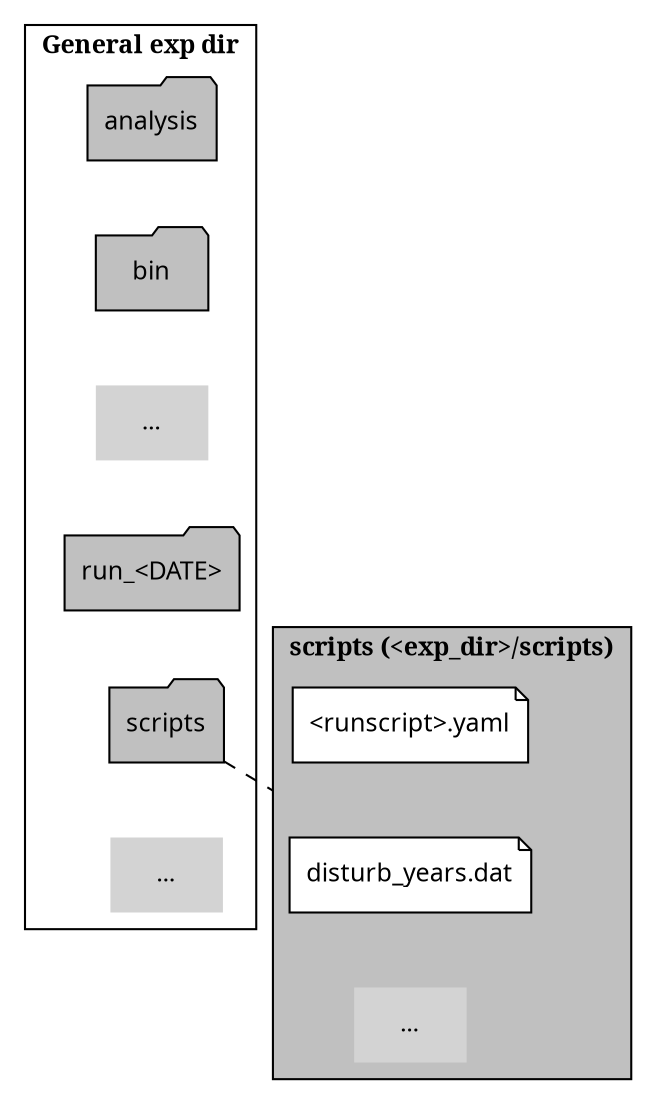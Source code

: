 digraph "echam_disturbance" {
    size="10.0";
    graph [fontname="Verdana", fontsize="12"];
    node [fontname="Verdana", fontsize="12"];
    edge [fontname="Sans", fontsize="12"];
    rankdir="TB";
    compound=true;

    # GENERAL FOLDER SUBGROUP
    subgraph cluster0
    {
        label="General exp dir";
        node [style=filled];
        fontname="bold";
        color=black;

        # SUBFOLDERS
        ane [label="analysis", shape="folder", fillcolor="gray", style=filled];
        bie [label="bin", shape="folder", fillcolor="gray", style=filled];
        dt1 [label="...", shape="none", size=15];
        rue [label="run_<DATE>", shape="folder", fillcolor="gray", style=filled];
        sce [label="scripts", shape="folder", fillcolor="gray", style=filled];
        dt2 [label="...", shape="none", size=15];

        # VERTICAL ALIGNMENT OF SUBFOLDERS
        ane -> bie -> dt1 -> rue -> sce -> dt2[style=invis];
    }

    # SCRIPS FOLDER SUBGROUP
    subgraph cluster1
    {
        label="scripts (<exp_dir>/scripts)";
        node [style=filled];
        fontname="bold";
        style=filled;
        color=black;
        fillcolor=gray;

        # SUBFOLDERS
        run [label="<runscript>.yaml", shape="note", fillcolor="white", style=filled];
        diy [label="disturb_years.dat", shape="note", fontname="bolde", fillcolor="white", style=filled];
        pt3 [label="...", shape="none", size=15];

        # VERTICAL ALIGNMENT OF SUBFOLDERS
        run -> diy -> pt3[style=invis];
    }

    # LINK SCRIPTS FOLDER WITH THE SCRIPTS FOLDER GROUP (DASHED LINE). lhead_cluster MAKES THE LINE TO STOP AT THE SCRIPTS FODLER CLUSTER
    sce -> diy[lhead=cluster1, dir=none, style=dashed, constrain=false];
}

